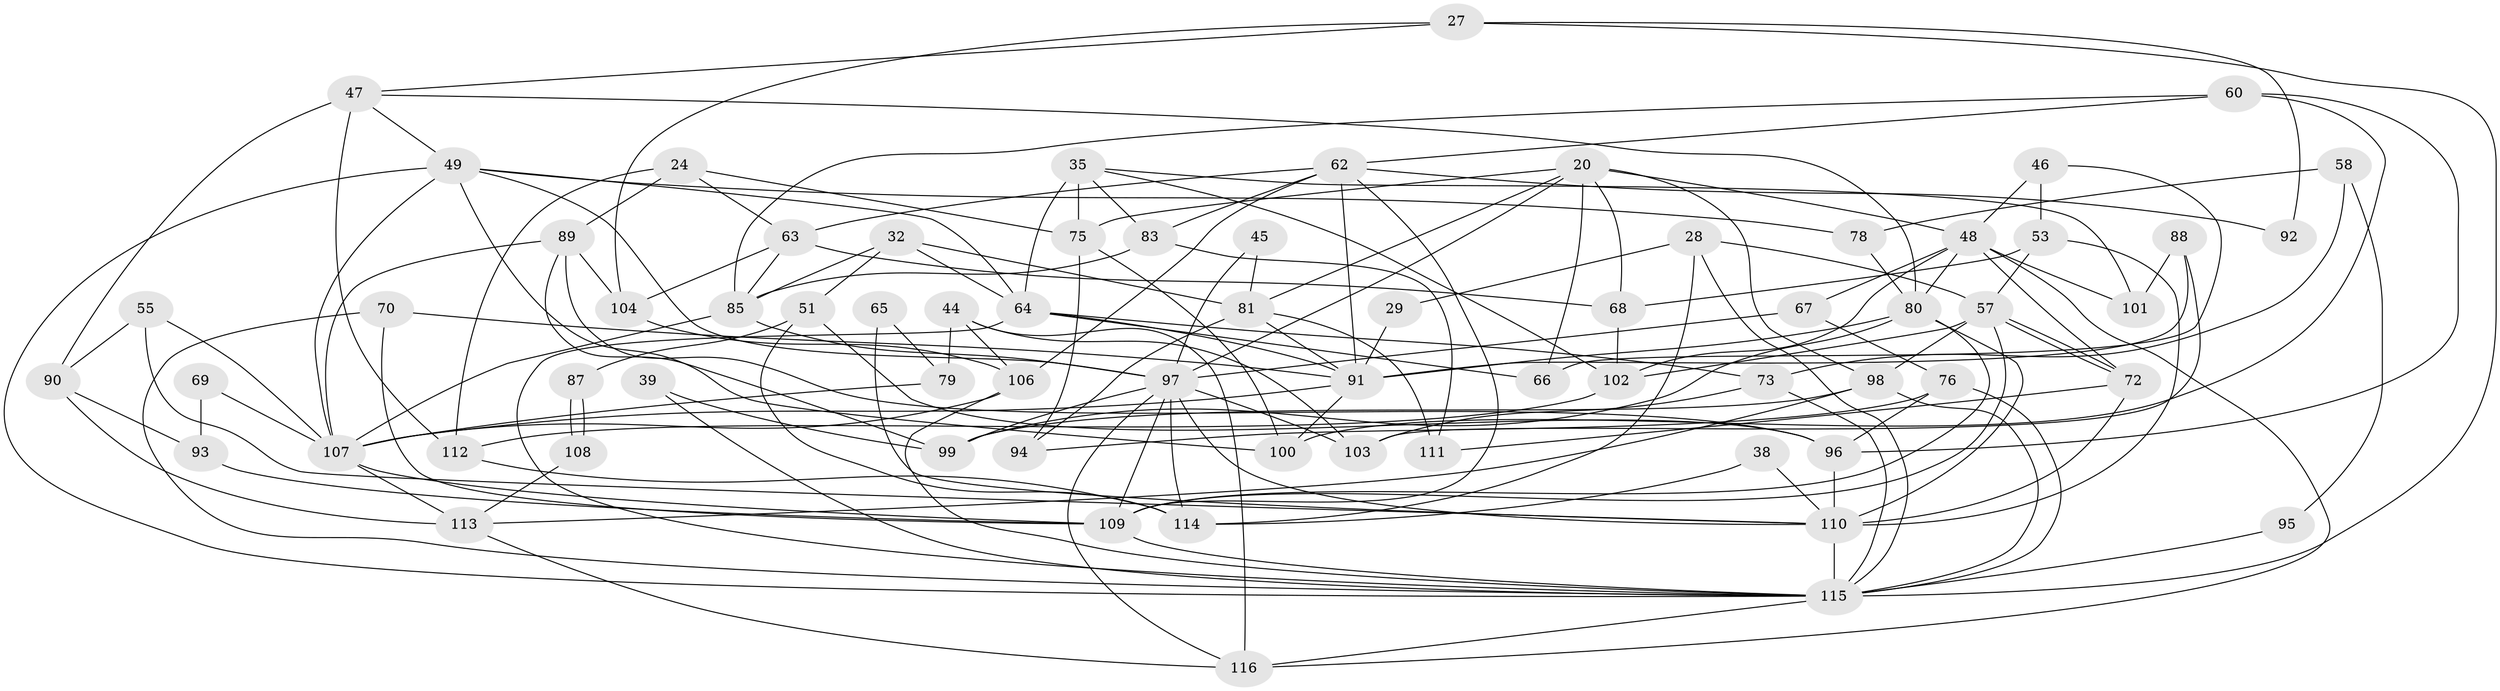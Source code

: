 // original degree distribution, {6: 0.13793103448275862, 2: 0.09482758620689655, 4: 0.23275862068965517, 5: 0.15517241379310345, 3: 0.3448275862068966, 7: 0.034482758620689655}
// Generated by graph-tools (version 1.1) at 2025/55/03/04/25 21:55:15]
// undirected, 69 vertices, 161 edges
graph export_dot {
graph [start="1"]
  node [color=gray90,style=filled];
  20 [super="+8"];
  24;
  27;
  28;
  29;
  32;
  35;
  38;
  39;
  44 [super="+12"];
  45;
  46 [super="+2"];
  47;
  48 [super="+7+10"];
  49 [super="+33"];
  51;
  53;
  55;
  57 [super="+42"];
  58;
  60 [super="+17"];
  62 [super="+22+23+34"];
  63;
  64 [super="+30+40"];
  65;
  66;
  67 [super="+37"];
  68;
  69;
  70;
  72;
  73 [super="+36"];
  75 [super="+15"];
  76;
  78;
  79;
  80 [super="+59"];
  81 [super="+25"];
  83 [super="+6"];
  85 [super="+82+84"];
  87;
  88;
  89;
  90 [super="+71"];
  91 [super="+52+77"];
  92;
  93;
  94;
  95;
  96 [super="+3"];
  97 [super="+16+54"];
  98 [super="+74"];
  99;
  100 [super="+50"];
  101;
  102 [super="+21"];
  103;
  104;
  106;
  107 [super="+61"];
  108;
  109 [super="+26+105"];
  110 [super="+14+86+19"];
  111;
  112;
  113;
  114;
  115 [super="+43+56"];
  116;
  20 -- 68;
  20 -- 75 [weight=2];
  20 -- 66;
  20 -- 48;
  20 -- 98;
  20 -- 81;
  20 -- 97;
  24 -- 89;
  24 -- 63;
  24 -- 75;
  24 -- 112;
  27 -- 47;
  27 -- 92;
  27 -- 104;
  27 -- 115;
  28 -- 114;
  28 -- 29;
  28 -- 57;
  28 -- 115;
  29 -- 91;
  32 -- 85;
  32 -- 64;
  32 -- 51;
  32 -- 81;
  35 -- 75 [weight=2];
  35 -- 64 [weight=2];
  35 -- 101;
  35 -- 83;
  35 -- 102;
  38 -- 114;
  38 -- 110;
  39 -- 99;
  39 -- 115;
  44 -- 116;
  44 -- 106 [weight=2];
  44 -- 103;
  44 -- 79;
  45 -- 81;
  45 -- 97;
  46 -- 66;
  46 -- 53;
  46 -- 48;
  47 -- 112;
  47 -- 90 [weight=2];
  47 -- 49;
  47 -- 80;
  48 -- 116;
  48 -- 102;
  48 -- 80;
  48 -- 72;
  48 -- 101;
  48 -- 67;
  49 -- 115;
  49 -- 100 [weight=2];
  49 -- 107;
  49 -- 78;
  49 -- 97;
  49 -- 64;
  51 -- 87;
  51 -- 114;
  51 -- 96;
  53 -- 68;
  53 -- 57;
  53 -- 110;
  55 -- 107;
  55 -- 90;
  55 -- 110;
  57 -- 72;
  57 -- 72;
  57 -- 102 [weight=2];
  57 -- 98;
  57 -- 109;
  58 -- 78;
  58 -- 95;
  58 -- 73;
  60 -- 100 [weight=2];
  60 -- 96;
  60 -- 85;
  60 -- 62;
  62 -- 63;
  62 -- 92;
  62 -- 109 [weight=3];
  62 -- 83;
  62 -- 106;
  62 -- 91 [weight=3];
  63 -- 104;
  63 -- 85;
  63 -- 68;
  64 -- 66;
  64 -- 73;
  64 -- 91;
  64 -- 115;
  65 -- 79;
  65 -- 110;
  67 -- 97 [weight=2];
  67 -- 76;
  68 -- 102;
  69 -- 93;
  69 -- 107;
  70 -- 109;
  70 -- 91;
  70 -- 115;
  72 -- 110;
  72 -- 111;
  73 -- 103;
  73 -- 115;
  75 -- 94;
  75 -- 100;
  76 -- 94;
  76 -- 96;
  76 -- 115;
  78 -- 80 [weight=2];
  79 -- 107;
  80 -- 99;
  80 -- 109 [weight=3];
  80 -- 91;
  80 -- 110 [weight=3];
  81 -- 91;
  81 -- 94;
  81 -- 111;
  83 -- 85;
  83 -- 111;
  85 -- 107 [weight=2];
  85 -- 97;
  87 -- 108;
  87 -- 108;
  88 -- 101;
  88 -- 103;
  88 -- 91;
  89 -- 107;
  89 -- 104;
  89 -- 99;
  89 -- 96;
  90 -- 113;
  90 -- 93;
  91 -- 107;
  91 -- 100;
  93 -- 109;
  95 -- 115;
  96 -- 110;
  97 -- 103;
  97 -- 114;
  97 -- 109 [weight=2];
  97 -- 110;
  97 -- 99;
  97 -- 116;
  98 -- 99 [weight=2];
  98 -- 113;
  98 -- 115;
  102 -- 112;
  104 -- 106;
  106 -- 107;
  106 -- 115;
  107 -- 113;
  107 -- 109;
  108 -- 113;
  109 -- 115;
  110 -- 115 [weight=3];
  112 -- 114;
  113 -- 116;
  115 -- 116;
}

